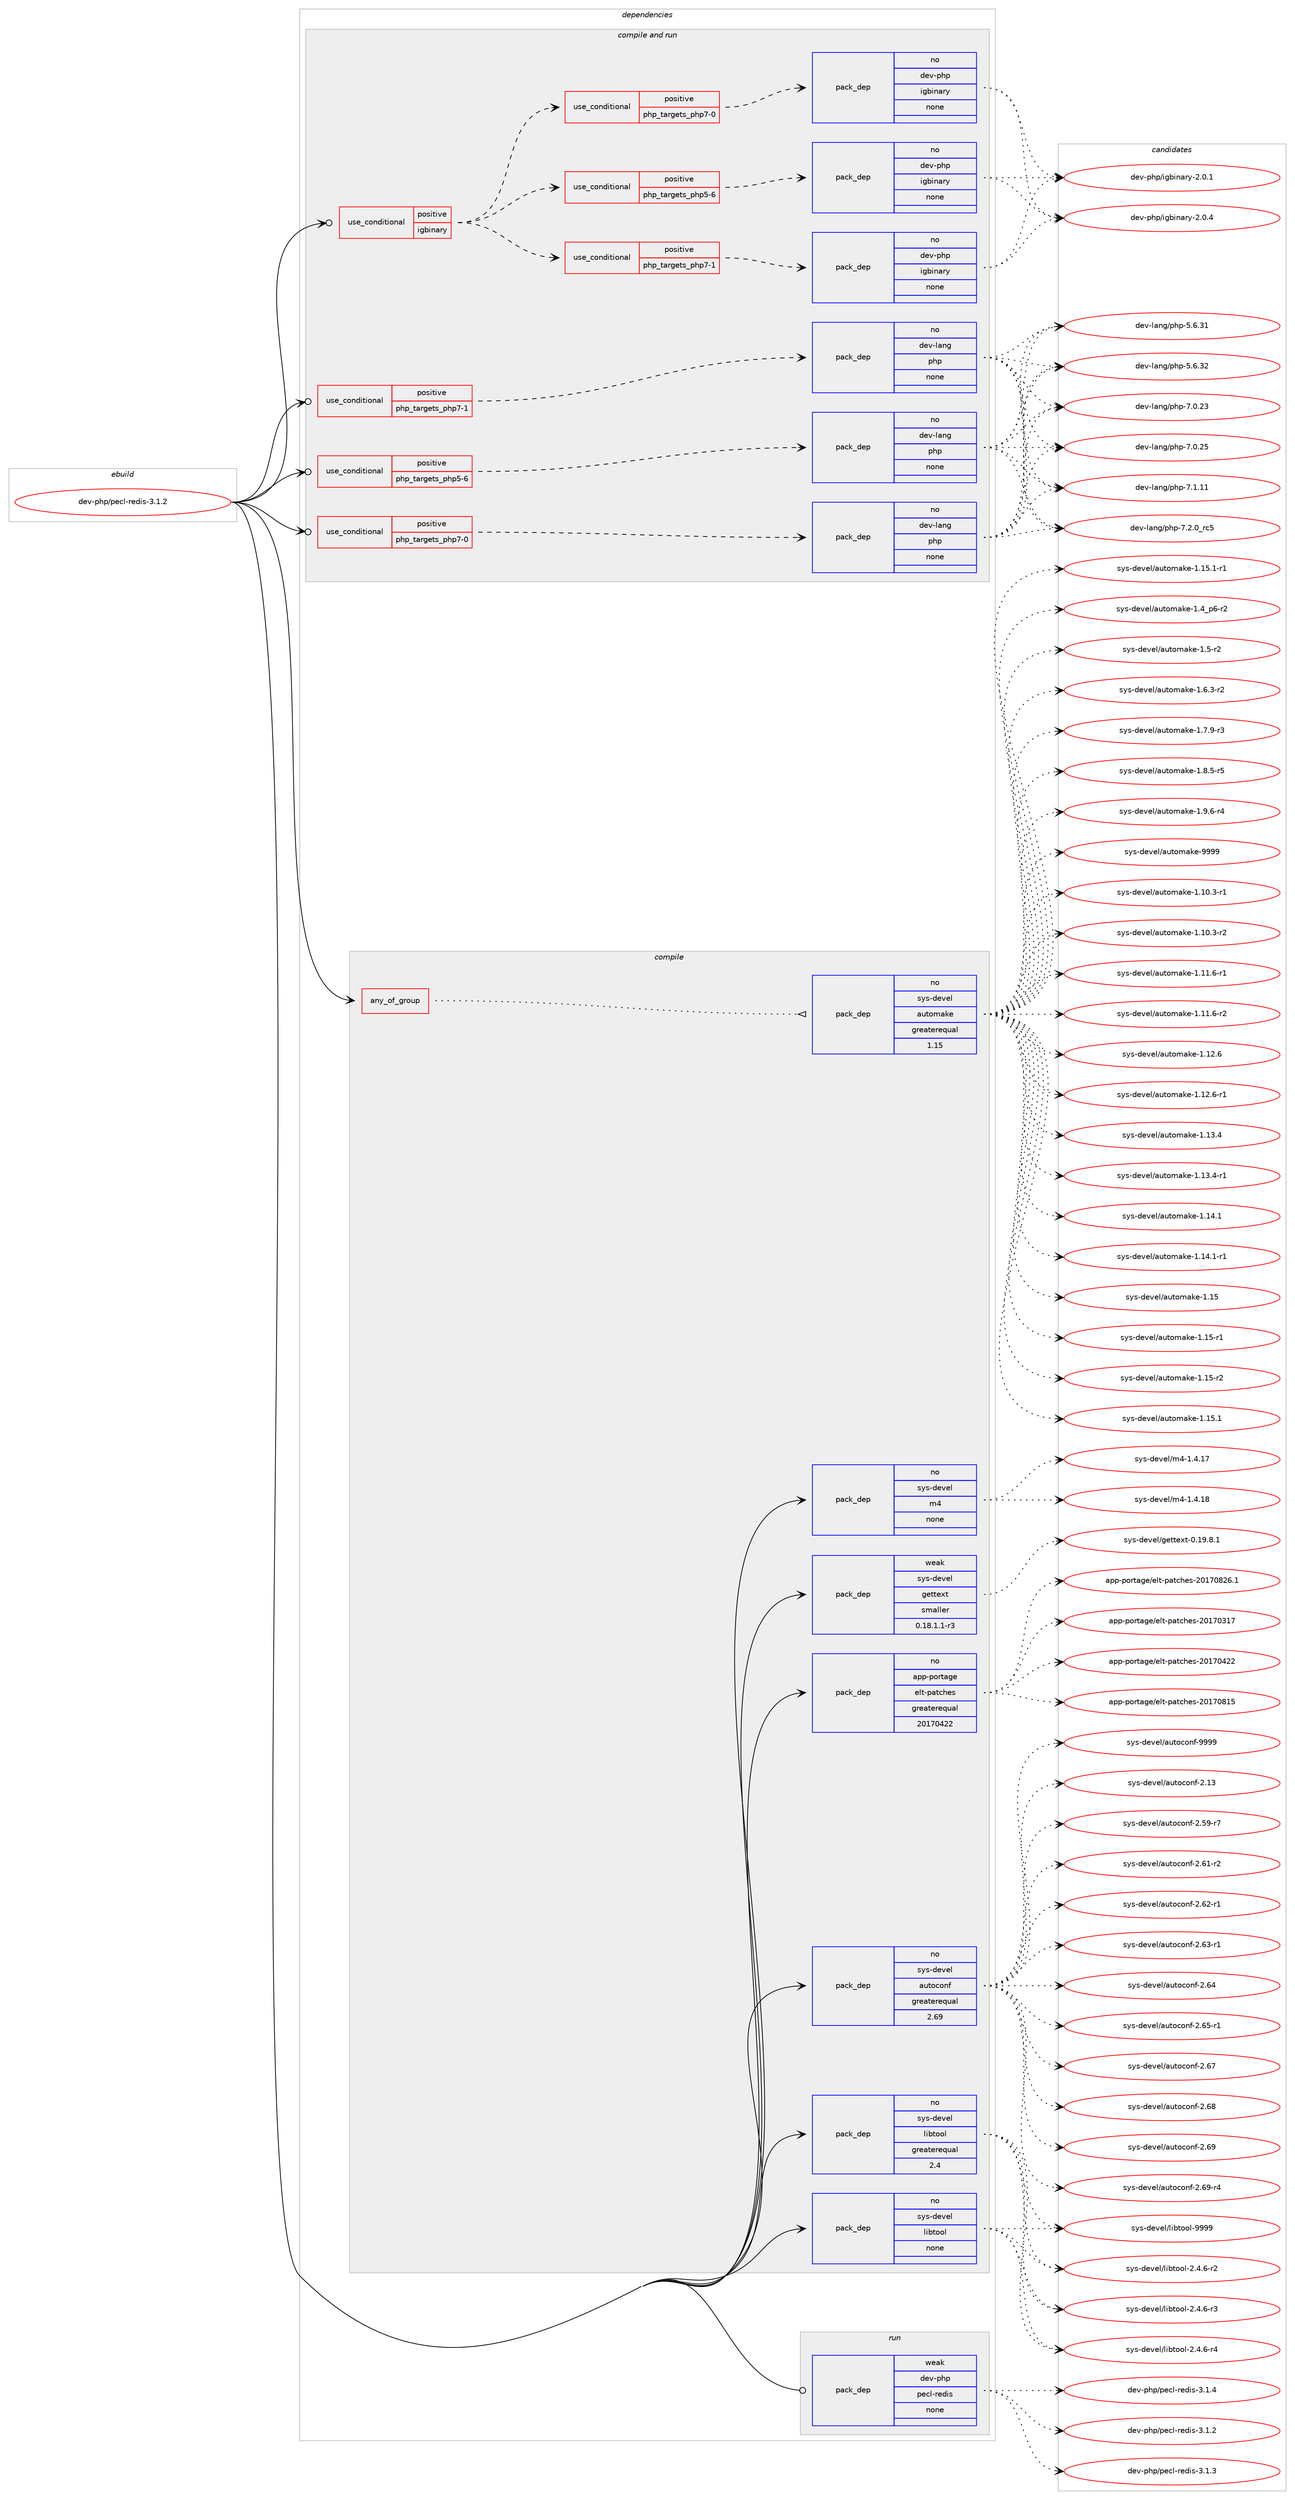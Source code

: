 digraph prolog {

# *************
# Graph options
# *************

newrank=true;
concentrate=true;
compound=true;
graph [rankdir=LR,fontname=Helvetica,fontsize=10,ranksep=1.5];#, ranksep=2.5, nodesep=0.2];
edge  [arrowhead=vee];
node  [fontname=Helvetica,fontsize=10];

# **********
# The ebuild
# **********

subgraph cluster_leftcol {
color=gray;
rank=same;
label=<<i>ebuild</i>>;
id [label="dev-php/pecl-redis-3.1.2", color=red, width=4, href="../dev-php/pecl-redis-3.1.2.svg"];
}

# ****************
# The dependencies
# ****************

subgraph cluster_midcol {
color=gray;
label=<<i>dependencies</i>>;
subgraph cluster_compile {
fillcolor="#eeeeee";
style=filled;
label=<<i>compile</i>>;
subgraph any3733 {
dependency143530 [label=<<TABLE BORDER="0" CELLBORDER="1" CELLSPACING="0" CELLPADDING="4"><TR><TD CELLPADDING="10">any_of_group</TD></TR></TABLE>>, shape=none, color=red];subgraph pack111120 {
dependency143531 [label=<<TABLE BORDER="0" CELLBORDER="1" CELLSPACING="0" CELLPADDING="4" WIDTH="220"><TR><TD ROWSPAN="6" CELLPADDING="30">pack_dep</TD></TR><TR><TD WIDTH="110">no</TD></TR><TR><TD>sys-devel</TD></TR><TR><TD>automake</TD></TR><TR><TD>greaterequal</TD></TR><TR><TD>1.15</TD></TR></TABLE>>, shape=none, color=blue];
}
dependency143530:e -> dependency143531:w [weight=20,style="dotted",arrowhead="oinv"];
}
id:e -> dependency143530:w [weight=20,style="solid",arrowhead="vee"];
subgraph pack111121 {
dependency143532 [label=<<TABLE BORDER="0" CELLBORDER="1" CELLSPACING="0" CELLPADDING="4" WIDTH="220"><TR><TD ROWSPAN="6" CELLPADDING="30">pack_dep</TD></TR><TR><TD WIDTH="110">no</TD></TR><TR><TD>app-portage</TD></TR><TR><TD>elt-patches</TD></TR><TR><TD>greaterequal</TD></TR><TR><TD>20170422</TD></TR></TABLE>>, shape=none, color=blue];
}
id:e -> dependency143532:w [weight=20,style="solid",arrowhead="vee"];
subgraph pack111122 {
dependency143533 [label=<<TABLE BORDER="0" CELLBORDER="1" CELLSPACING="0" CELLPADDING="4" WIDTH="220"><TR><TD ROWSPAN="6" CELLPADDING="30">pack_dep</TD></TR><TR><TD WIDTH="110">no</TD></TR><TR><TD>sys-devel</TD></TR><TR><TD>autoconf</TD></TR><TR><TD>greaterequal</TD></TR><TR><TD>2.69</TD></TR></TABLE>>, shape=none, color=blue];
}
id:e -> dependency143533:w [weight=20,style="solid",arrowhead="vee"];
subgraph pack111123 {
dependency143534 [label=<<TABLE BORDER="0" CELLBORDER="1" CELLSPACING="0" CELLPADDING="4" WIDTH="220"><TR><TD ROWSPAN="6" CELLPADDING="30">pack_dep</TD></TR><TR><TD WIDTH="110">no</TD></TR><TR><TD>sys-devel</TD></TR><TR><TD>libtool</TD></TR><TR><TD>greaterequal</TD></TR><TR><TD>2.4</TD></TR></TABLE>>, shape=none, color=blue];
}
id:e -> dependency143534:w [weight=20,style="solid",arrowhead="vee"];
subgraph pack111124 {
dependency143535 [label=<<TABLE BORDER="0" CELLBORDER="1" CELLSPACING="0" CELLPADDING="4" WIDTH="220"><TR><TD ROWSPAN="6" CELLPADDING="30">pack_dep</TD></TR><TR><TD WIDTH="110">no</TD></TR><TR><TD>sys-devel</TD></TR><TR><TD>libtool</TD></TR><TR><TD>none</TD></TR><TR><TD></TD></TR></TABLE>>, shape=none, color=blue];
}
id:e -> dependency143535:w [weight=20,style="solid",arrowhead="vee"];
subgraph pack111125 {
dependency143536 [label=<<TABLE BORDER="0" CELLBORDER="1" CELLSPACING="0" CELLPADDING="4" WIDTH="220"><TR><TD ROWSPAN="6" CELLPADDING="30">pack_dep</TD></TR><TR><TD WIDTH="110">no</TD></TR><TR><TD>sys-devel</TD></TR><TR><TD>m4</TD></TR><TR><TD>none</TD></TR><TR><TD></TD></TR></TABLE>>, shape=none, color=blue];
}
id:e -> dependency143536:w [weight=20,style="solid",arrowhead="vee"];
subgraph pack111126 {
dependency143537 [label=<<TABLE BORDER="0" CELLBORDER="1" CELLSPACING="0" CELLPADDING="4" WIDTH="220"><TR><TD ROWSPAN="6" CELLPADDING="30">pack_dep</TD></TR><TR><TD WIDTH="110">weak</TD></TR><TR><TD>sys-devel</TD></TR><TR><TD>gettext</TD></TR><TR><TD>smaller</TD></TR><TR><TD>0.18.1.1-r3</TD></TR></TABLE>>, shape=none, color=blue];
}
id:e -> dependency143537:w [weight=20,style="solid",arrowhead="vee"];
}
subgraph cluster_compileandrun {
fillcolor="#eeeeee";
style=filled;
label=<<i>compile and run</i>>;
subgraph cond28639 {
dependency143538 [label=<<TABLE BORDER="0" CELLBORDER="1" CELLSPACING="0" CELLPADDING="4"><TR><TD ROWSPAN="3" CELLPADDING="10">use_conditional</TD></TR><TR><TD>positive</TD></TR><TR><TD>igbinary</TD></TR></TABLE>>, shape=none, color=red];
subgraph cond28640 {
dependency143539 [label=<<TABLE BORDER="0" CELLBORDER="1" CELLSPACING="0" CELLPADDING="4"><TR><TD ROWSPAN="3" CELLPADDING="10">use_conditional</TD></TR><TR><TD>positive</TD></TR><TR><TD>php_targets_php5-6</TD></TR></TABLE>>, shape=none, color=red];
subgraph pack111127 {
dependency143540 [label=<<TABLE BORDER="0" CELLBORDER="1" CELLSPACING="0" CELLPADDING="4" WIDTH="220"><TR><TD ROWSPAN="6" CELLPADDING="30">pack_dep</TD></TR><TR><TD WIDTH="110">no</TD></TR><TR><TD>dev-php</TD></TR><TR><TD>igbinary</TD></TR><TR><TD>none</TD></TR><TR><TD></TD></TR></TABLE>>, shape=none, color=blue];
}
dependency143539:e -> dependency143540:w [weight=20,style="dashed",arrowhead="vee"];
}
dependency143538:e -> dependency143539:w [weight=20,style="dashed",arrowhead="vee"];
subgraph cond28641 {
dependency143541 [label=<<TABLE BORDER="0" CELLBORDER="1" CELLSPACING="0" CELLPADDING="4"><TR><TD ROWSPAN="3" CELLPADDING="10">use_conditional</TD></TR><TR><TD>positive</TD></TR><TR><TD>php_targets_php7-0</TD></TR></TABLE>>, shape=none, color=red];
subgraph pack111128 {
dependency143542 [label=<<TABLE BORDER="0" CELLBORDER="1" CELLSPACING="0" CELLPADDING="4" WIDTH="220"><TR><TD ROWSPAN="6" CELLPADDING="30">pack_dep</TD></TR><TR><TD WIDTH="110">no</TD></TR><TR><TD>dev-php</TD></TR><TR><TD>igbinary</TD></TR><TR><TD>none</TD></TR><TR><TD></TD></TR></TABLE>>, shape=none, color=blue];
}
dependency143541:e -> dependency143542:w [weight=20,style="dashed",arrowhead="vee"];
}
dependency143538:e -> dependency143541:w [weight=20,style="dashed",arrowhead="vee"];
subgraph cond28642 {
dependency143543 [label=<<TABLE BORDER="0" CELLBORDER="1" CELLSPACING="0" CELLPADDING="4"><TR><TD ROWSPAN="3" CELLPADDING="10">use_conditional</TD></TR><TR><TD>positive</TD></TR><TR><TD>php_targets_php7-1</TD></TR></TABLE>>, shape=none, color=red];
subgraph pack111129 {
dependency143544 [label=<<TABLE BORDER="0" CELLBORDER="1" CELLSPACING="0" CELLPADDING="4" WIDTH="220"><TR><TD ROWSPAN="6" CELLPADDING="30">pack_dep</TD></TR><TR><TD WIDTH="110">no</TD></TR><TR><TD>dev-php</TD></TR><TR><TD>igbinary</TD></TR><TR><TD>none</TD></TR><TR><TD></TD></TR></TABLE>>, shape=none, color=blue];
}
dependency143543:e -> dependency143544:w [weight=20,style="dashed",arrowhead="vee"];
}
dependency143538:e -> dependency143543:w [weight=20,style="dashed",arrowhead="vee"];
}
id:e -> dependency143538:w [weight=20,style="solid",arrowhead="odotvee"];
subgraph cond28643 {
dependency143545 [label=<<TABLE BORDER="0" CELLBORDER="1" CELLSPACING="0" CELLPADDING="4"><TR><TD ROWSPAN="3" CELLPADDING="10">use_conditional</TD></TR><TR><TD>positive</TD></TR><TR><TD>php_targets_php5-6</TD></TR></TABLE>>, shape=none, color=red];
subgraph pack111130 {
dependency143546 [label=<<TABLE BORDER="0" CELLBORDER="1" CELLSPACING="0" CELLPADDING="4" WIDTH="220"><TR><TD ROWSPAN="6" CELLPADDING="30">pack_dep</TD></TR><TR><TD WIDTH="110">no</TD></TR><TR><TD>dev-lang</TD></TR><TR><TD>php</TD></TR><TR><TD>none</TD></TR><TR><TD></TD></TR></TABLE>>, shape=none, color=blue];
}
dependency143545:e -> dependency143546:w [weight=20,style="dashed",arrowhead="vee"];
}
id:e -> dependency143545:w [weight=20,style="solid",arrowhead="odotvee"];
subgraph cond28644 {
dependency143547 [label=<<TABLE BORDER="0" CELLBORDER="1" CELLSPACING="0" CELLPADDING="4"><TR><TD ROWSPAN="3" CELLPADDING="10">use_conditional</TD></TR><TR><TD>positive</TD></TR><TR><TD>php_targets_php7-0</TD></TR></TABLE>>, shape=none, color=red];
subgraph pack111131 {
dependency143548 [label=<<TABLE BORDER="0" CELLBORDER="1" CELLSPACING="0" CELLPADDING="4" WIDTH="220"><TR><TD ROWSPAN="6" CELLPADDING="30">pack_dep</TD></TR><TR><TD WIDTH="110">no</TD></TR><TR><TD>dev-lang</TD></TR><TR><TD>php</TD></TR><TR><TD>none</TD></TR><TR><TD></TD></TR></TABLE>>, shape=none, color=blue];
}
dependency143547:e -> dependency143548:w [weight=20,style="dashed",arrowhead="vee"];
}
id:e -> dependency143547:w [weight=20,style="solid",arrowhead="odotvee"];
subgraph cond28645 {
dependency143549 [label=<<TABLE BORDER="0" CELLBORDER="1" CELLSPACING="0" CELLPADDING="4"><TR><TD ROWSPAN="3" CELLPADDING="10">use_conditional</TD></TR><TR><TD>positive</TD></TR><TR><TD>php_targets_php7-1</TD></TR></TABLE>>, shape=none, color=red];
subgraph pack111132 {
dependency143550 [label=<<TABLE BORDER="0" CELLBORDER="1" CELLSPACING="0" CELLPADDING="4" WIDTH="220"><TR><TD ROWSPAN="6" CELLPADDING="30">pack_dep</TD></TR><TR><TD WIDTH="110">no</TD></TR><TR><TD>dev-lang</TD></TR><TR><TD>php</TD></TR><TR><TD>none</TD></TR><TR><TD></TD></TR></TABLE>>, shape=none, color=blue];
}
dependency143549:e -> dependency143550:w [weight=20,style="dashed",arrowhead="vee"];
}
id:e -> dependency143549:w [weight=20,style="solid",arrowhead="odotvee"];
}
subgraph cluster_run {
fillcolor="#eeeeee";
style=filled;
label=<<i>run</i>>;
subgraph pack111133 {
dependency143551 [label=<<TABLE BORDER="0" CELLBORDER="1" CELLSPACING="0" CELLPADDING="4" WIDTH="220"><TR><TD ROWSPAN="6" CELLPADDING="30">pack_dep</TD></TR><TR><TD WIDTH="110">weak</TD></TR><TR><TD>dev-php</TD></TR><TR><TD>pecl-redis</TD></TR><TR><TD>none</TD></TR><TR><TD></TD></TR></TABLE>>, shape=none, color=blue];
}
id:e -> dependency143551:w [weight=20,style="solid",arrowhead="odot"];
}
}

# **************
# The candidates
# **************

subgraph cluster_choices {
rank=same;
color=gray;
label=<<i>candidates</i>>;

subgraph choice111120 {
color=black;
nodesep=1;
choice11512111545100101118101108479711711611110997107101454946494846514511449 [label="sys-devel/automake-1.10.3-r1", color=red, width=4,href="../sys-devel/automake-1.10.3-r1.svg"];
choice11512111545100101118101108479711711611110997107101454946494846514511450 [label="sys-devel/automake-1.10.3-r2", color=red, width=4,href="../sys-devel/automake-1.10.3-r2.svg"];
choice11512111545100101118101108479711711611110997107101454946494946544511449 [label="sys-devel/automake-1.11.6-r1", color=red, width=4,href="../sys-devel/automake-1.11.6-r1.svg"];
choice11512111545100101118101108479711711611110997107101454946494946544511450 [label="sys-devel/automake-1.11.6-r2", color=red, width=4,href="../sys-devel/automake-1.11.6-r2.svg"];
choice1151211154510010111810110847971171161111099710710145494649504654 [label="sys-devel/automake-1.12.6", color=red, width=4,href="../sys-devel/automake-1.12.6.svg"];
choice11512111545100101118101108479711711611110997107101454946495046544511449 [label="sys-devel/automake-1.12.6-r1", color=red, width=4,href="../sys-devel/automake-1.12.6-r1.svg"];
choice1151211154510010111810110847971171161111099710710145494649514652 [label="sys-devel/automake-1.13.4", color=red, width=4,href="../sys-devel/automake-1.13.4.svg"];
choice11512111545100101118101108479711711611110997107101454946495146524511449 [label="sys-devel/automake-1.13.4-r1", color=red, width=4,href="../sys-devel/automake-1.13.4-r1.svg"];
choice1151211154510010111810110847971171161111099710710145494649524649 [label="sys-devel/automake-1.14.1", color=red, width=4,href="../sys-devel/automake-1.14.1.svg"];
choice11512111545100101118101108479711711611110997107101454946495246494511449 [label="sys-devel/automake-1.14.1-r1", color=red, width=4,href="../sys-devel/automake-1.14.1-r1.svg"];
choice115121115451001011181011084797117116111109971071014549464953 [label="sys-devel/automake-1.15", color=red, width=4,href="../sys-devel/automake-1.15.svg"];
choice1151211154510010111810110847971171161111099710710145494649534511449 [label="sys-devel/automake-1.15-r1", color=red, width=4,href="../sys-devel/automake-1.15-r1.svg"];
choice1151211154510010111810110847971171161111099710710145494649534511450 [label="sys-devel/automake-1.15-r2", color=red, width=4,href="../sys-devel/automake-1.15-r2.svg"];
choice1151211154510010111810110847971171161111099710710145494649534649 [label="sys-devel/automake-1.15.1", color=red, width=4,href="../sys-devel/automake-1.15.1.svg"];
choice11512111545100101118101108479711711611110997107101454946495346494511449 [label="sys-devel/automake-1.15.1-r1", color=red, width=4,href="../sys-devel/automake-1.15.1-r1.svg"];
choice115121115451001011181011084797117116111109971071014549465295112544511450 [label="sys-devel/automake-1.4_p6-r2", color=red, width=4,href="../sys-devel/automake-1.4_p6-r2.svg"];
choice11512111545100101118101108479711711611110997107101454946534511450 [label="sys-devel/automake-1.5-r2", color=red, width=4,href="../sys-devel/automake-1.5-r2.svg"];
choice115121115451001011181011084797117116111109971071014549465446514511450 [label="sys-devel/automake-1.6.3-r2", color=red, width=4,href="../sys-devel/automake-1.6.3-r2.svg"];
choice115121115451001011181011084797117116111109971071014549465546574511451 [label="sys-devel/automake-1.7.9-r3", color=red, width=4,href="../sys-devel/automake-1.7.9-r3.svg"];
choice115121115451001011181011084797117116111109971071014549465646534511453 [label="sys-devel/automake-1.8.5-r5", color=red, width=4,href="../sys-devel/automake-1.8.5-r5.svg"];
choice115121115451001011181011084797117116111109971071014549465746544511452 [label="sys-devel/automake-1.9.6-r4", color=red, width=4,href="../sys-devel/automake-1.9.6-r4.svg"];
choice115121115451001011181011084797117116111109971071014557575757 [label="sys-devel/automake-9999", color=red, width=4,href="../sys-devel/automake-9999.svg"];
dependency143531:e -> choice11512111545100101118101108479711711611110997107101454946494846514511449:w [style=dotted,weight="100"];
dependency143531:e -> choice11512111545100101118101108479711711611110997107101454946494846514511450:w [style=dotted,weight="100"];
dependency143531:e -> choice11512111545100101118101108479711711611110997107101454946494946544511449:w [style=dotted,weight="100"];
dependency143531:e -> choice11512111545100101118101108479711711611110997107101454946494946544511450:w [style=dotted,weight="100"];
dependency143531:e -> choice1151211154510010111810110847971171161111099710710145494649504654:w [style=dotted,weight="100"];
dependency143531:e -> choice11512111545100101118101108479711711611110997107101454946495046544511449:w [style=dotted,weight="100"];
dependency143531:e -> choice1151211154510010111810110847971171161111099710710145494649514652:w [style=dotted,weight="100"];
dependency143531:e -> choice11512111545100101118101108479711711611110997107101454946495146524511449:w [style=dotted,weight="100"];
dependency143531:e -> choice1151211154510010111810110847971171161111099710710145494649524649:w [style=dotted,weight="100"];
dependency143531:e -> choice11512111545100101118101108479711711611110997107101454946495246494511449:w [style=dotted,weight="100"];
dependency143531:e -> choice115121115451001011181011084797117116111109971071014549464953:w [style=dotted,weight="100"];
dependency143531:e -> choice1151211154510010111810110847971171161111099710710145494649534511449:w [style=dotted,weight="100"];
dependency143531:e -> choice1151211154510010111810110847971171161111099710710145494649534511450:w [style=dotted,weight="100"];
dependency143531:e -> choice1151211154510010111810110847971171161111099710710145494649534649:w [style=dotted,weight="100"];
dependency143531:e -> choice11512111545100101118101108479711711611110997107101454946495346494511449:w [style=dotted,weight="100"];
dependency143531:e -> choice115121115451001011181011084797117116111109971071014549465295112544511450:w [style=dotted,weight="100"];
dependency143531:e -> choice11512111545100101118101108479711711611110997107101454946534511450:w [style=dotted,weight="100"];
dependency143531:e -> choice115121115451001011181011084797117116111109971071014549465446514511450:w [style=dotted,weight="100"];
dependency143531:e -> choice115121115451001011181011084797117116111109971071014549465546574511451:w [style=dotted,weight="100"];
dependency143531:e -> choice115121115451001011181011084797117116111109971071014549465646534511453:w [style=dotted,weight="100"];
dependency143531:e -> choice115121115451001011181011084797117116111109971071014549465746544511452:w [style=dotted,weight="100"];
dependency143531:e -> choice115121115451001011181011084797117116111109971071014557575757:w [style=dotted,weight="100"];
}
subgraph choice111121 {
color=black;
nodesep=1;
choice97112112451121111141169710310147101108116451129711699104101115455048495548514955 [label="app-portage/elt-patches-20170317", color=red, width=4,href="../app-portage/elt-patches-20170317.svg"];
choice97112112451121111141169710310147101108116451129711699104101115455048495548525050 [label="app-portage/elt-patches-20170422", color=red, width=4,href="../app-portage/elt-patches-20170422.svg"];
choice97112112451121111141169710310147101108116451129711699104101115455048495548564953 [label="app-portage/elt-patches-20170815", color=red, width=4,href="../app-portage/elt-patches-20170815.svg"];
choice971121124511211111411697103101471011081164511297116991041011154550484955485650544649 [label="app-portage/elt-patches-20170826.1", color=red, width=4,href="../app-portage/elt-patches-20170826.1.svg"];
dependency143532:e -> choice97112112451121111141169710310147101108116451129711699104101115455048495548514955:w [style=dotted,weight="100"];
dependency143532:e -> choice97112112451121111141169710310147101108116451129711699104101115455048495548525050:w [style=dotted,weight="100"];
dependency143532:e -> choice97112112451121111141169710310147101108116451129711699104101115455048495548564953:w [style=dotted,weight="100"];
dependency143532:e -> choice971121124511211111411697103101471011081164511297116991041011154550484955485650544649:w [style=dotted,weight="100"];
}
subgraph choice111122 {
color=black;
nodesep=1;
choice115121115451001011181011084797117116111991111101024550464951 [label="sys-devel/autoconf-2.13", color=red, width=4,href="../sys-devel/autoconf-2.13.svg"];
choice1151211154510010111810110847971171161119911111010245504653574511455 [label="sys-devel/autoconf-2.59-r7", color=red, width=4,href="../sys-devel/autoconf-2.59-r7.svg"];
choice1151211154510010111810110847971171161119911111010245504654494511450 [label="sys-devel/autoconf-2.61-r2", color=red, width=4,href="../sys-devel/autoconf-2.61-r2.svg"];
choice1151211154510010111810110847971171161119911111010245504654504511449 [label="sys-devel/autoconf-2.62-r1", color=red, width=4,href="../sys-devel/autoconf-2.62-r1.svg"];
choice1151211154510010111810110847971171161119911111010245504654514511449 [label="sys-devel/autoconf-2.63-r1", color=red, width=4,href="../sys-devel/autoconf-2.63-r1.svg"];
choice115121115451001011181011084797117116111991111101024550465452 [label="sys-devel/autoconf-2.64", color=red, width=4,href="../sys-devel/autoconf-2.64.svg"];
choice1151211154510010111810110847971171161119911111010245504654534511449 [label="sys-devel/autoconf-2.65-r1", color=red, width=4,href="../sys-devel/autoconf-2.65-r1.svg"];
choice115121115451001011181011084797117116111991111101024550465455 [label="sys-devel/autoconf-2.67", color=red, width=4,href="../sys-devel/autoconf-2.67.svg"];
choice115121115451001011181011084797117116111991111101024550465456 [label="sys-devel/autoconf-2.68", color=red, width=4,href="../sys-devel/autoconf-2.68.svg"];
choice115121115451001011181011084797117116111991111101024550465457 [label="sys-devel/autoconf-2.69", color=red, width=4,href="../sys-devel/autoconf-2.69.svg"];
choice1151211154510010111810110847971171161119911111010245504654574511452 [label="sys-devel/autoconf-2.69-r4", color=red, width=4,href="../sys-devel/autoconf-2.69-r4.svg"];
choice115121115451001011181011084797117116111991111101024557575757 [label="sys-devel/autoconf-9999", color=red, width=4,href="../sys-devel/autoconf-9999.svg"];
dependency143533:e -> choice115121115451001011181011084797117116111991111101024550464951:w [style=dotted,weight="100"];
dependency143533:e -> choice1151211154510010111810110847971171161119911111010245504653574511455:w [style=dotted,weight="100"];
dependency143533:e -> choice1151211154510010111810110847971171161119911111010245504654494511450:w [style=dotted,weight="100"];
dependency143533:e -> choice1151211154510010111810110847971171161119911111010245504654504511449:w [style=dotted,weight="100"];
dependency143533:e -> choice1151211154510010111810110847971171161119911111010245504654514511449:w [style=dotted,weight="100"];
dependency143533:e -> choice115121115451001011181011084797117116111991111101024550465452:w [style=dotted,weight="100"];
dependency143533:e -> choice1151211154510010111810110847971171161119911111010245504654534511449:w [style=dotted,weight="100"];
dependency143533:e -> choice115121115451001011181011084797117116111991111101024550465455:w [style=dotted,weight="100"];
dependency143533:e -> choice115121115451001011181011084797117116111991111101024550465456:w [style=dotted,weight="100"];
dependency143533:e -> choice115121115451001011181011084797117116111991111101024550465457:w [style=dotted,weight="100"];
dependency143533:e -> choice1151211154510010111810110847971171161119911111010245504654574511452:w [style=dotted,weight="100"];
dependency143533:e -> choice115121115451001011181011084797117116111991111101024557575757:w [style=dotted,weight="100"];
}
subgraph choice111123 {
color=black;
nodesep=1;
choice1151211154510010111810110847108105981161111111084550465246544511450 [label="sys-devel/libtool-2.4.6-r2", color=red, width=4,href="../sys-devel/libtool-2.4.6-r2.svg"];
choice1151211154510010111810110847108105981161111111084550465246544511451 [label="sys-devel/libtool-2.4.6-r3", color=red, width=4,href="../sys-devel/libtool-2.4.6-r3.svg"];
choice1151211154510010111810110847108105981161111111084550465246544511452 [label="sys-devel/libtool-2.4.6-r4", color=red, width=4,href="../sys-devel/libtool-2.4.6-r4.svg"];
choice1151211154510010111810110847108105981161111111084557575757 [label="sys-devel/libtool-9999", color=red, width=4,href="../sys-devel/libtool-9999.svg"];
dependency143534:e -> choice1151211154510010111810110847108105981161111111084550465246544511450:w [style=dotted,weight="100"];
dependency143534:e -> choice1151211154510010111810110847108105981161111111084550465246544511451:w [style=dotted,weight="100"];
dependency143534:e -> choice1151211154510010111810110847108105981161111111084550465246544511452:w [style=dotted,weight="100"];
dependency143534:e -> choice1151211154510010111810110847108105981161111111084557575757:w [style=dotted,weight="100"];
}
subgraph choice111124 {
color=black;
nodesep=1;
choice1151211154510010111810110847108105981161111111084550465246544511450 [label="sys-devel/libtool-2.4.6-r2", color=red, width=4,href="../sys-devel/libtool-2.4.6-r2.svg"];
choice1151211154510010111810110847108105981161111111084550465246544511451 [label="sys-devel/libtool-2.4.6-r3", color=red, width=4,href="../sys-devel/libtool-2.4.6-r3.svg"];
choice1151211154510010111810110847108105981161111111084550465246544511452 [label="sys-devel/libtool-2.4.6-r4", color=red, width=4,href="../sys-devel/libtool-2.4.6-r4.svg"];
choice1151211154510010111810110847108105981161111111084557575757 [label="sys-devel/libtool-9999", color=red, width=4,href="../sys-devel/libtool-9999.svg"];
dependency143535:e -> choice1151211154510010111810110847108105981161111111084550465246544511450:w [style=dotted,weight="100"];
dependency143535:e -> choice1151211154510010111810110847108105981161111111084550465246544511451:w [style=dotted,weight="100"];
dependency143535:e -> choice1151211154510010111810110847108105981161111111084550465246544511452:w [style=dotted,weight="100"];
dependency143535:e -> choice1151211154510010111810110847108105981161111111084557575757:w [style=dotted,weight="100"];
}
subgraph choice111125 {
color=black;
nodesep=1;
choice11512111545100101118101108471095245494652464955 [label="sys-devel/m4-1.4.17", color=red, width=4,href="../sys-devel/m4-1.4.17.svg"];
choice11512111545100101118101108471095245494652464956 [label="sys-devel/m4-1.4.18", color=red, width=4,href="../sys-devel/m4-1.4.18.svg"];
dependency143536:e -> choice11512111545100101118101108471095245494652464955:w [style=dotted,weight="100"];
dependency143536:e -> choice11512111545100101118101108471095245494652464956:w [style=dotted,weight="100"];
}
subgraph choice111126 {
color=black;
nodesep=1;
choice1151211154510010111810110847103101116116101120116454846495746564649 [label="sys-devel/gettext-0.19.8.1", color=red, width=4,href="../sys-devel/gettext-0.19.8.1.svg"];
dependency143537:e -> choice1151211154510010111810110847103101116116101120116454846495746564649:w [style=dotted,weight="100"];
}
subgraph choice111127 {
color=black;
nodesep=1;
choice10010111845112104112471051039810511097114121455046484649 [label="dev-php/igbinary-2.0.1", color=red, width=4,href="../dev-php/igbinary-2.0.1.svg"];
choice10010111845112104112471051039810511097114121455046484652 [label="dev-php/igbinary-2.0.4", color=red, width=4,href="../dev-php/igbinary-2.0.4.svg"];
dependency143540:e -> choice10010111845112104112471051039810511097114121455046484649:w [style=dotted,weight="100"];
dependency143540:e -> choice10010111845112104112471051039810511097114121455046484652:w [style=dotted,weight="100"];
}
subgraph choice111128 {
color=black;
nodesep=1;
choice10010111845112104112471051039810511097114121455046484649 [label="dev-php/igbinary-2.0.1", color=red, width=4,href="../dev-php/igbinary-2.0.1.svg"];
choice10010111845112104112471051039810511097114121455046484652 [label="dev-php/igbinary-2.0.4", color=red, width=4,href="../dev-php/igbinary-2.0.4.svg"];
dependency143542:e -> choice10010111845112104112471051039810511097114121455046484649:w [style=dotted,weight="100"];
dependency143542:e -> choice10010111845112104112471051039810511097114121455046484652:w [style=dotted,weight="100"];
}
subgraph choice111129 {
color=black;
nodesep=1;
choice10010111845112104112471051039810511097114121455046484649 [label="dev-php/igbinary-2.0.1", color=red, width=4,href="../dev-php/igbinary-2.0.1.svg"];
choice10010111845112104112471051039810511097114121455046484652 [label="dev-php/igbinary-2.0.4", color=red, width=4,href="../dev-php/igbinary-2.0.4.svg"];
dependency143544:e -> choice10010111845112104112471051039810511097114121455046484649:w [style=dotted,weight="100"];
dependency143544:e -> choice10010111845112104112471051039810511097114121455046484652:w [style=dotted,weight="100"];
}
subgraph choice111130 {
color=black;
nodesep=1;
choice10010111845108971101034711210411245534654465149 [label="dev-lang/php-5.6.31", color=red, width=4,href="../dev-lang/php-5.6.31.svg"];
choice10010111845108971101034711210411245534654465150 [label="dev-lang/php-5.6.32", color=red, width=4,href="../dev-lang/php-5.6.32.svg"];
choice10010111845108971101034711210411245554648465051 [label="dev-lang/php-7.0.23", color=red, width=4,href="../dev-lang/php-7.0.23.svg"];
choice10010111845108971101034711210411245554648465053 [label="dev-lang/php-7.0.25", color=red, width=4,href="../dev-lang/php-7.0.25.svg"];
choice10010111845108971101034711210411245554649464949 [label="dev-lang/php-7.1.11", color=red, width=4,href="../dev-lang/php-7.1.11.svg"];
choice100101118451089711010347112104112455546504648951149953 [label="dev-lang/php-7.2.0_rc5", color=red, width=4,href="../dev-lang/php-7.2.0_rc5.svg"];
dependency143546:e -> choice10010111845108971101034711210411245534654465149:w [style=dotted,weight="100"];
dependency143546:e -> choice10010111845108971101034711210411245534654465150:w [style=dotted,weight="100"];
dependency143546:e -> choice10010111845108971101034711210411245554648465051:w [style=dotted,weight="100"];
dependency143546:e -> choice10010111845108971101034711210411245554648465053:w [style=dotted,weight="100"];
dependency143546:e -> choice10010111845108971101034711210411245554649464949:w [style=dotted,weight="100"];
dependency143546:e -> choice100101118451089711010347112104112455546504648951149953:w [style=dotted,weight="100"];
}
subgraph choice111131 {
color=black;
nodesep=1;
choice10010111845108971101034711210411245534654465149 [label="dev-lang/php-5.6.31", color=red, width=4,href="../dev-lang/php-5.6.31.svg"];
choice10010111845108971101034711210411245534654465150 [label="dev-lang/php-5.6.32", color=red, width=4,href="../dev-lang/php-5.6.32.svg"];
choice10010111845108971101034711210411245554648465051 [label="dev-lang/php-7.0.23", color=red, width=4,href="../dev-lang/php-7.0.23.svg"];
choice10010111845108971101034711210411245554648465053 [label="dev-lang/php-7.0.25", color=red, width=4,href="../dev-lang/php-7.0.25.svg"];
choice10010111845108971101034711210411245554649464949 [label="dev-lang/php-7.1.11", color=red, width=4,href="../dev-lang/php-7.1.11.svg"];
choice100101118451089711010347112104112455546504648951149953 [label="dev-lang/php-7.2.0_rc5", color=red, width=4,href="../dev-lang/php-7.2.0_rc5.svg"];
dependency143548:e -> choice10010111845108971101034711210411245534654465149:w [style=dotted,weight="100"];
dependency143548:e -> choice10010111845108971101034711210411245534654465150:w [style=dotted,weight="100"];
dependency143548:e -> choice10010111845108971101034711210411245554648465051:w [style=dotted,weight="100"];
dependency143548:e -> choice10010111845108971101034711210411245554648465053:w [style=dotted,weight="100"];
dependency143548:e -> choice10010111845108971101034711210411245554649464949:w [style=dotted,weight="100"];
dependency143548:e -> choice100101118451089711010347112104112455546504648951149953:w [style=dotted,weight="100"];
}
subgraph choice111132 {
color=black;
nodesep=1;
choice10010111845108971101034711210411245534654465149 [label="dev-lang/php-5.6.31", color=red, width=4,href="../dev-lang/php-5.6.31.svg"];
choice10010111845108971101034711210411245534654465150 [label="dev-lang/php-5.6.32", color=red, width=4,href="../dev-lang/php-5.6.32.svg"];
choice10010111845108971101034711210411245554648465051 [label="dev-lang/php-7.0.23", color=red, width=4,href="../dev-lang/php-7.0.23.svg"];
choice10010111845108971101034711210411245554648465053 [label="dev-lang/php-7.0.25", color=red, width=4,href="../dev-lang/php-7.0.25.svg"];
choice10010111845108971101034711210411245554649464949 [label="dev-lang/php-7.1.11", color=red, width=4,href="../dev-lang/php-7.1.11.svg"];
choice100101118451089711010347112104112455546504648951149953 [label="dev-lang/php-7.2.0_rc5", color=red, width=4,href="../dev-lang/php-7.2.0_rc5.svg"];
dependency143550:e -> choice10010111845108971101034711210411245534654465149:w [style=dotted,weight="100"];
dependency143550:e -> choice10010111845108971101034711210411245534654465150:w [style=dotted,weight="100"];
dependency143550:e -> choice10010111845108971101034711210411245554648465051:w [style=dotted,weight="100"];
dependency143550:e -> choice10010111845108971101034711210411245554648465053:w [style=dotted,weight="100"];
dependency143550:e -> choice10010111845108971101034711210411245554649464949:w [style=dotted,weight="100"];
dependency143550:e -> choice100101118451089711010347112104112455546504648951149953:w [style=dotted,weight="100"];
}
subgraph choice111133 {
color=black;
nodesep=1;
choice10010111845112104112471121019910845114101100105115455146494650 [label="dev-php/pecl-redis-3.1.2", color=red, width=4,href="../dev-php/pecl-redis-3.1.2.svg"];
choice10010111845112104112471121019910845114101100105115455146494651 [label="dev-php/pecl-redis-3.1.3", color=red, width=4,href="../dev-php/pecl-redis-3.1.3.svg"];
choice10010111845112104112471121019910845114101100105115455146494652 [label="dev-php/pecl-redis-3.1.4", color=red, width=4,href="../dev-php/pecl-redis-3.1.4.svg"];
dependency143551:e -> choice10010111845112104112471121019910845114101100105115455146494650:w [style=dotted,weight="100"];
dependency143551:e -> choice10010111845112104112471121019910845114101100105115455146494651:w [style=dotted,weight="100"];
dependency143551:e -> choice10010111845112104112471121019910845114101100105115455146494652:w [style=dotted,weight="100"];
}
}

}
